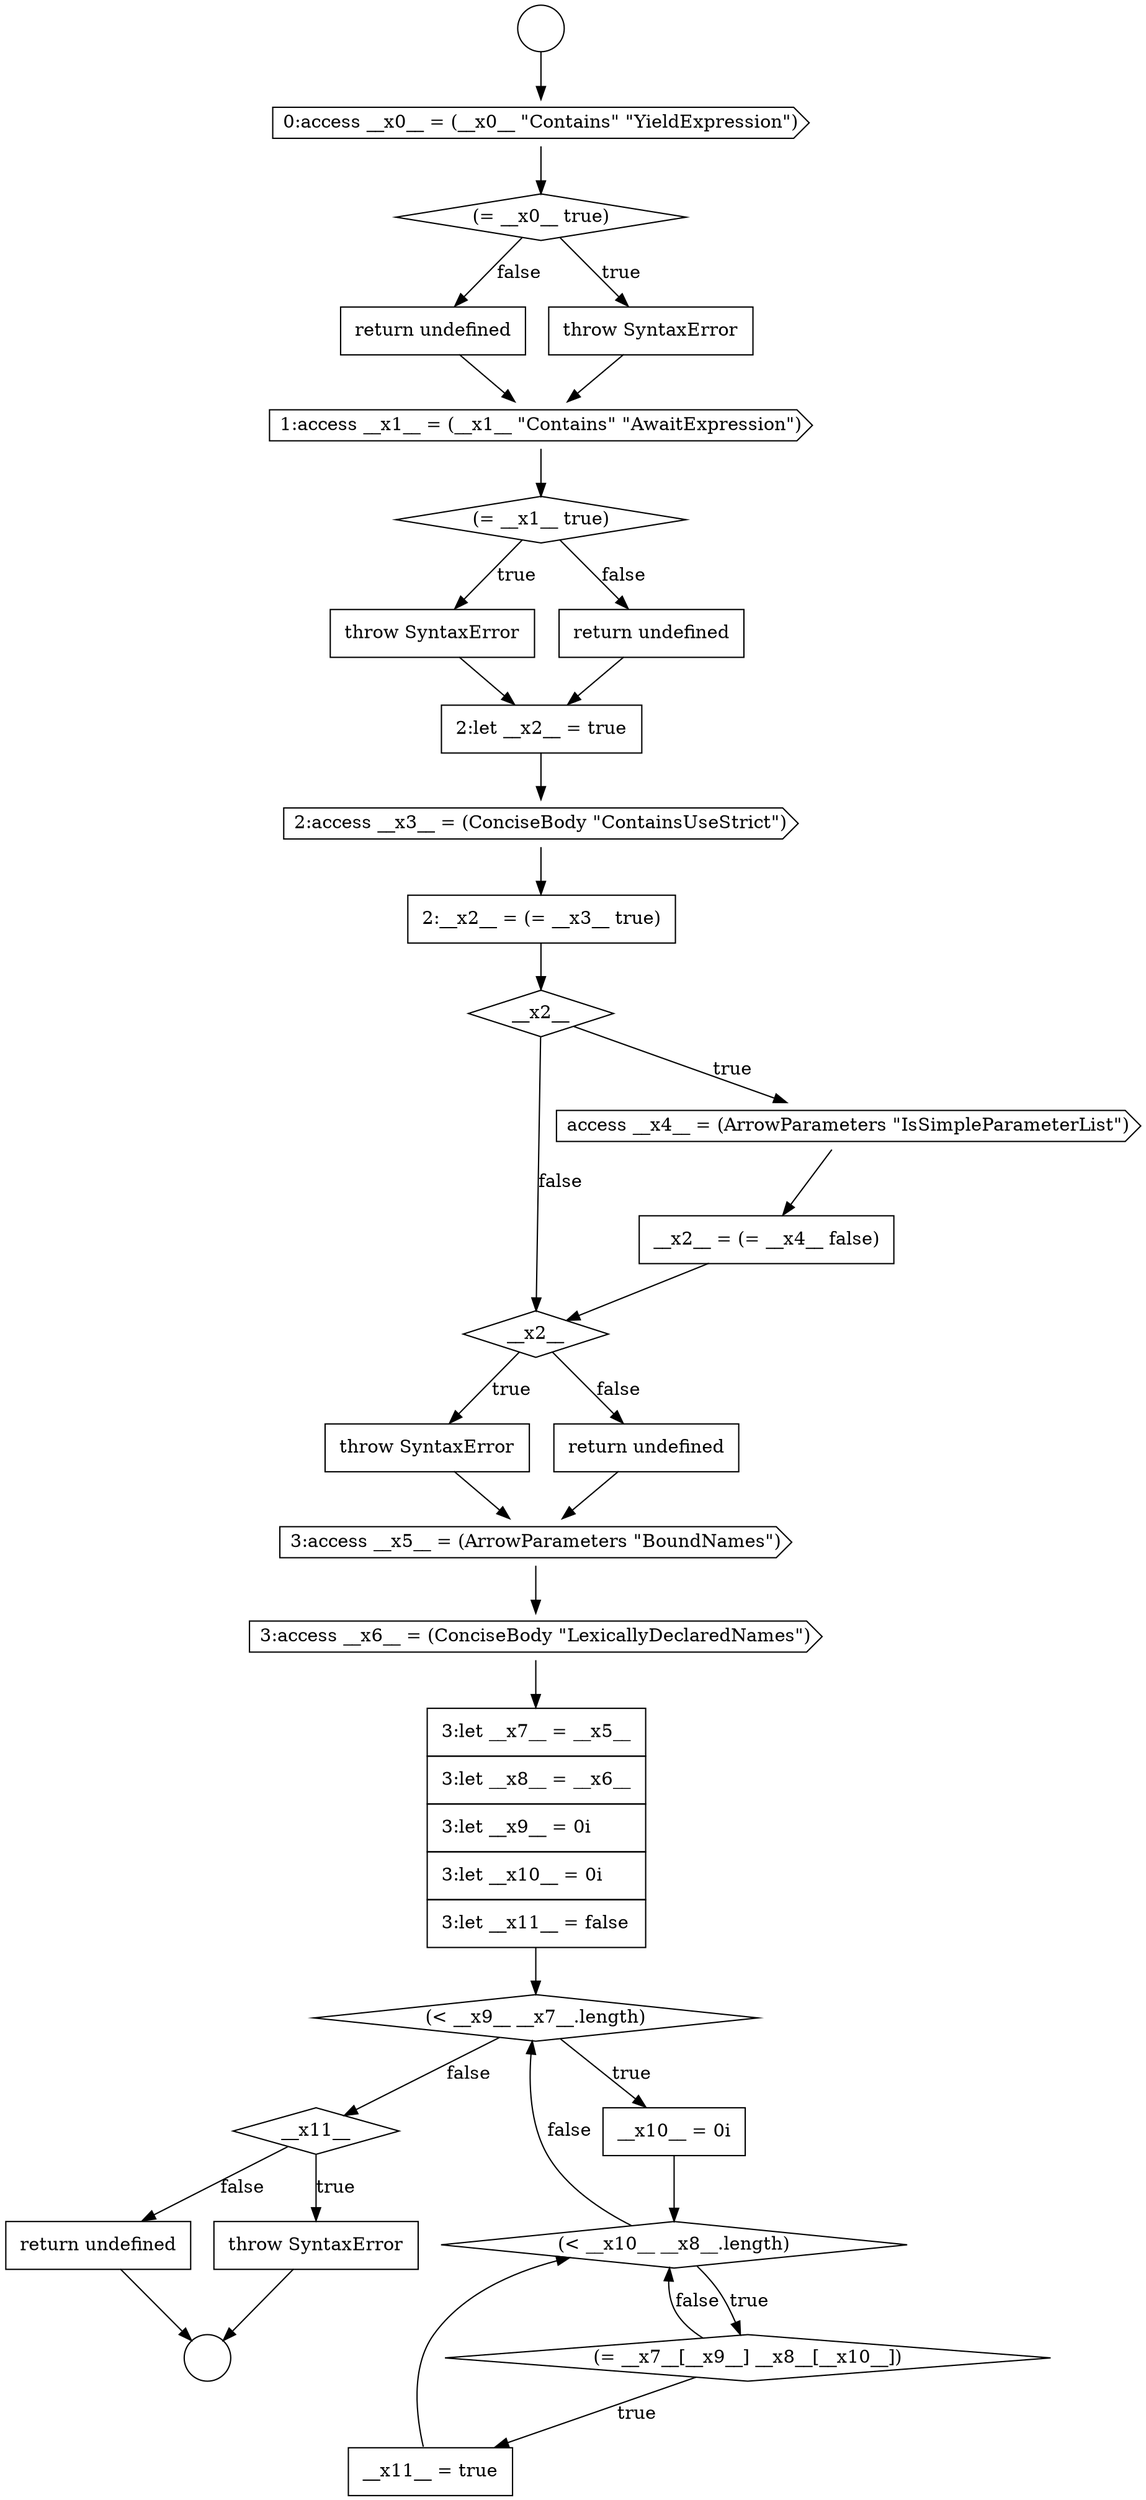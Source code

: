 digraph {
  node17524 [shape=none, margin=0, label=<<font color="black">
    <table border="0" cellborder="1" cellspacing="0" cellpadding="10">
      <tr><td align="left">throw SyntaxError</td></tr>
    </table>
  </font>> color="black" fillcolor="white" style=filled]
  node17527 [shape=cds, label=<<font color="black">3:access __x6__ = (ConciseBody &quot;LexicallyDeclaredNames&quot;)</font>> color="black" fillcolor="white" style=filled]
  node17534 [shape=diamond, label=<<font color="black">__x11__</font>> color="black" fillcolor="white" style=filled]
  node17513 [shape=cds, label=<<font color="black">1:access __x1__ = (__x1__ &quot;Contains&quot; &quot;AwaitExpression&quot;)</font>> color="black" fillcolor="white" style=filled]
  node17509 [shape=cds, label=<<font color="black">0:access __x0__ = (__x0__ &quot;Contains&quot; &quot;YieldExpression&quot;)</font>> color="black" fillcolor="white" style=filled]
  node17525 [shape=none, margin=0, label=<<font color="black">
    <table border="0" cellborder="1" cellspacing="0" cellpadding="10">
      <tr><td align="left">return undefined</td></tr>
    </table>
  </font>> color="black" fillcolor="white" style=filled]
  node17522 [shape=none, margin=0, label=<<font color="black">
    <table border="0" cellborder="1" cellspacing="0" cellpadding="10">
      <tr><td align="left">__x2__ = (= __x4__ false)</td></tr>
    </table>
  </font>> color="black" fillcolor="white" style=filled]
  node17512 [shape=none, margin=0, label=<<font color="black">
    <table border="0" cellborder="1" cellspacing="0" cellpadding="10">
      <tr><td align="left">return undefined</td></tr>
    </table>
  </font>> color="black" fillcolor="white" style=filled]
  node17515 [shape=none, margin=0, label=<<font color="black">
    <table border="0" cellborder="1" cellspacing="0" cellpadding="10">
      <tr><td align="left">throw SyntaxError</td></tr>
    </table>
  </font>> color="black" fillcolor="white" style=filled]
  node17532 [shape=diamond, label=<<font color="black">(= __x7__[__x9__] __x8__[__x10__])</font>> color="black" fillcolor="white" style=filled]
  node17508 [shape=circle label=" " color="black" fillcolor="white" style=filled]
  node17511 [shape=none, margin=0, label=<<font color="black">
    <table border="0" cellborder="1" cellspacing="0" cellpadding="10">
      <tr><td align="left">throw SyntaxError</td></tr>
    </table>
  </font>> color="black" fillcolor="white" style=filled]
  node17507 [shape=circle label=" " color="black" fillcolor="white" style=filled]
  node17510 [shape=diamond, label=<<font color="black">(= __x0__ true)</font>> color="black" fillcolor="white" style=filled]
  node17530 [shape=none, margin=0, label=<<font color="black">
    <table border="0" cellborder="1" cellspacing="0" cellpadding="10">
      <tr><td align="left">__x10__ = 0i</td></tr>
    </table>
  </font>> color="black" fillcolor="white" style=filled]
  node17517 [shape=none, margin=0, label=<<font color="black">
    <table border="0" cellborder="1" cellspacing="0" cellpadding="10">
      <tr><td align="left">2:let __x2__ = true</td></tr>
    </table>
  </font>> color="black" fillcolor="white" style=filled]
  node17523 [shape=diamond, label=<<font color="black">__x2__</font>> color="black" fillcolor="white" style=filled]
  node17526 [shape=cds, label=<<font color="black">3:access __x5__ = (ArrowParameters &quot;BoundNames&quot;)</font>> color="black" fillcolor="white" style=filled]
  node17531 [shape=diamond, label=<<font color="black">(&lt; __x10__ __x8__.length)</font>> color="black" fillcolor="white" style=filled]
  node17518 [shape=cds, label=<<font color="black">2:access __x3__ = (ConciseBody &quot;ContainsUseStrict&quot;)</font>> color="black" fillcolor="white" style=filled]
  node17535 [shape=none, margin=0, label=<<font color="black">
    <table border="0" cellborder="1" cellspacing="0" cellpadding="10">
      <tr><td align="left">throw SyntaxError</td></tr>
    </table>
  </font>> color="black" fillcolor="white" style=filled]
  node17514 [shape=diamond, label=<<font color="black">(= __x1__ true)</font>> color="black" fillcolor="white" style=filled]
  node17519 [shape=none, margin=0, label=<<font color="black">
    <table border="0" cellborder="1" cellspacing="0" cellpadding="10">
      <tr><td align="left">2:__x2__ = (= __x3__ true)</td></tr>
    </table>
  </font>> color="black" fillcolor="white" style=filled]
  node17536 [shape=none, margin=0, label=<<font color="black">
    <table border="0" cellborder="1" cellspacing="0" cellpadding="10">
      <tr><td align="left">return undefined</td></tr>
    </table>
  </font>> color="black" fillcolor="white" style=filled]
  node17521 [shape=cds, label=<<font color="black">access __x4__ = (ArrowParameters &quot;IsSimpleParameterList&quot;)</font>> color="black" fillcolor="white" style=filled]
  node17528 [shape=none, margin=0, label=<<font color="black">
    <table border="0" cellborder="1" cellspacing="0" cellpadding="10">
      <tr><td align="left">3:let __x7__ = __x5__</td></tr>
      <tr><td align="left">3:let __x8__ = __x6__</td></tr>
      <tr><td align="left">3:let __x9__ = 0i</td></tr>
      <tr><td align="left">3:let __x10__ = 0i</td></tr>
      <tr><td align="left">3:let __x11__ = false</td></tr>
    </table>
  </font>> color="black" fillcolor="white" style=filled]
  node17533 [shape=none, margin=0, label=<<font color="black">
    <table border="0" cellborder="1" cellspacing="0" cellpadding="10">
      <tr><td align="left">__x11__ = true</td></tr>
    </table>
  </font>> color="black" fillcolor="white" style=filled]
  node17516 [shape=none, margin=0, label=<<font color="black">
    <table border="0" cellborder="1" cellspacing="0" cellpadding="10">
      <tr><td align="left">return undefined</td></tr>
    </table>
  </font>> color="black" fillcolor="white" style=filled]
  node17529 [shape=diamond, label=<<font color="black">(&lt; __x9__ __x7__.length)</font>> color="black" fillcolor="white" style=filled]
  node17520 [shape=diamond, label=<<font color="black">__x2__</font>> color="black" fillcolor="white" style=filled]
  node17522 -> node17523 [ color="black"]
  node17529 -> node17530 [label=<<font color="black">true</font>> color="black"]
  node17529 -> node17534 [label=<<font color="black">false</font>> color="black"]
  node17534 -> node17535 [label=<<font color="black">true</font>> color="black"]
  node17534 -> node17536 [label=<<font color="black">false</font>> color="black"]
  node17533 -> node17531 [ color="black"]
  node17519 -> node17520 [ color="black"]
  node17520 -> node17521 [label=<<font color="black">true</font>> color="black"]
  node17520 -> node17523 [label=<<font color="black">false</font>> color="black"]
  node17516 -> node17517 [ color="black"]
  node17514 -> node17515 [label=<<font color="black">true</font>> color="black"]
  node17514 -> node17516 [label=<<font color="black">false</font>> color="black"]
  node17532 -> node17533 [label=<<font color="black">true</font>> color="black"]
  node17532 -> node17531 [label=<<font color="black">false</font>> color="black"]
  node17523 -> node17524 [label=<<font color="black">true</font>> color="black"]
  node17523 -> node17525 [label=<<font color="black">false</font>> color="black"]
  node17507 -> node17509 [ color="black"]
  node17517 -> node17518 [ color="black"]
  node17511 -> node17513 [ color="black"]
  node17515 -> node17517 [ color="black"]
  node17535 -> node17508 [ color="black"]
  node17518 -> node17519 [ color="black"]
  node17527 -> node17528 [ color="black"]
  node17525 -> node17526 [ color="black"]
  node17513 -> node17514 [ color="black"]
  node17510 -> node17511 [label=<<font color="black">true</font>> color="black"]
  node17510 -> node17512 [label=<<font color="black">false</font>> color="black"]
  node17512 -> node17513 [ color="black"]
  node17509 -> node17510 [ color="black"]
  node17521 -> node17522 [ color="black"]
  node17524 -> node17526 [ color="black"]
  node17528 -> node17529 [ color="black"]
  node17536 -> node17508 [ color="black"]
  node17526 -> node17527 [ color="black"]
  node17530 -> node17531 [ color="black"]
  node17531 -> node17532 [label=<<font color="black">true</font>> color="black"]
  node17531 -> node17529 [label=<<font color="black">false</font>> color="black"]
}
